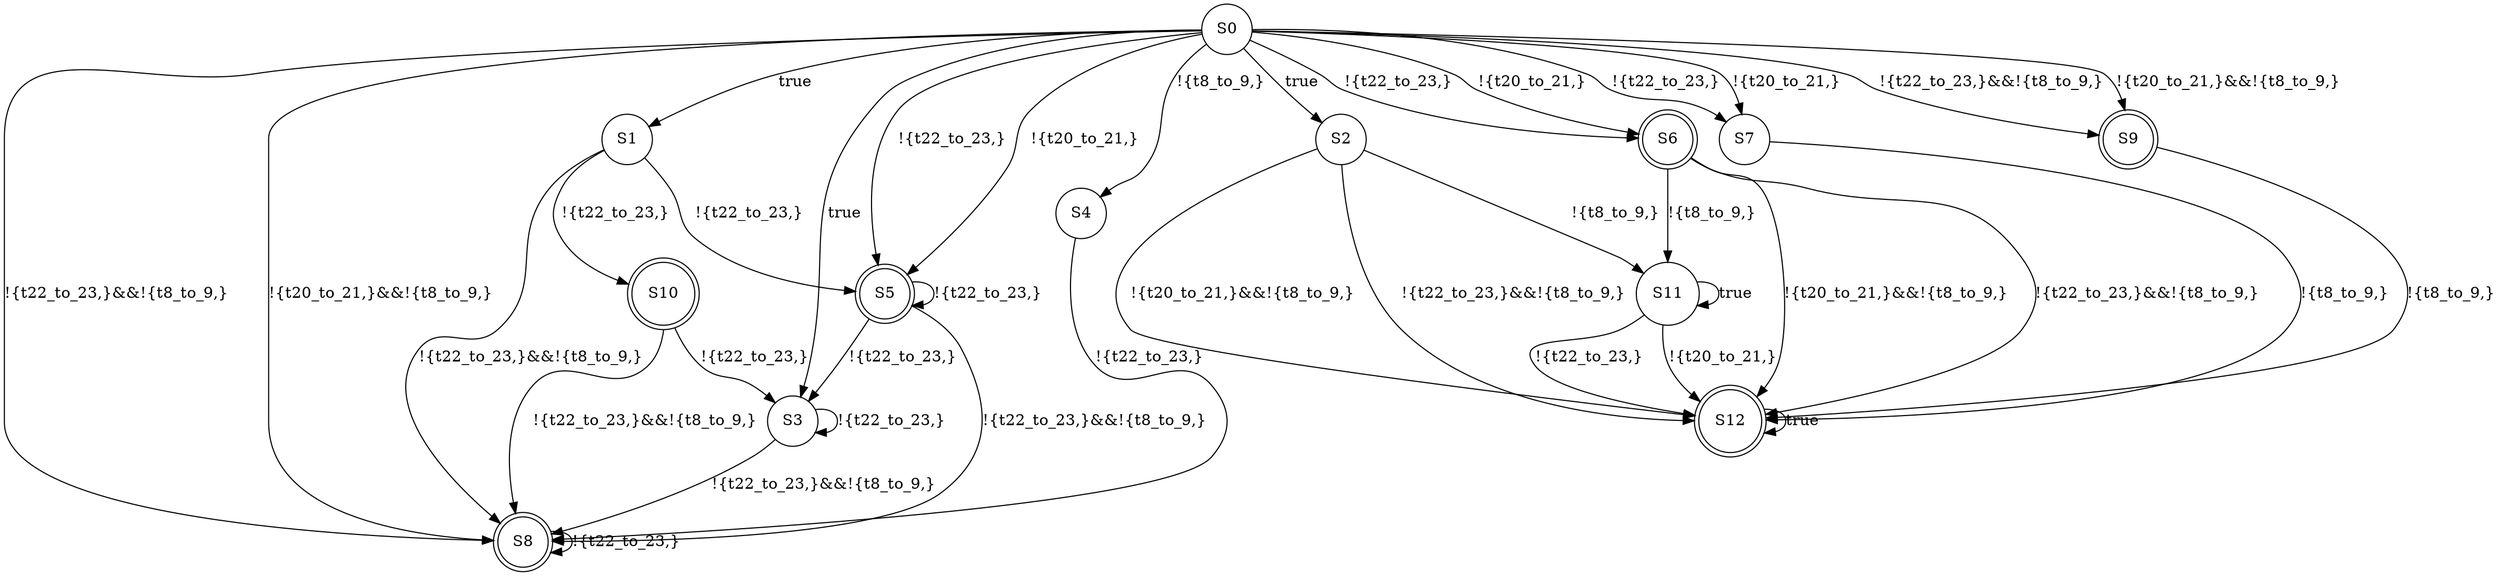 digraph BA {
	S0 [shape=circle]
	S1 [shape=circle]
	S2 [shape=circle]
	S3 [shape=circle]
	S4 [shape=circle]
	S5 [shape=doublecircle]
	S6 [shape=doublecircle]
	S7 [shape=circle]
	S8 [shape=doublecircle]
	S9 [shape=doublecircle]
	S10 [shape=doublecircle]
	S11 [shape=circle]
	S12 [shape=doublecircle]

	S0->S9 [label="!{t22_to_23,}&&!{t8_to_9,}"]
	S0->S8 [label="!{t22_to_23,}&&!{t8_to_9,}"]
	S0->S7 [label="!{t22_to_23,}"]
	S0->S6 [label="!{t22_to_23,}"]
	S0->S5 [label="!{t22_to_23,}"]
	S0->S9 [label="!{t20_to_21,}&&!{t8_to_9,}"]
	S0->S8 [label="!{t20_to_21,}&&!{t8_to_9,}"]
	S0->S7 [label="!{t20_to_21,}"]
	S0->S6 [label="!{t20_to_21,}"]
	S0->S5 [label="!{t20_to_21,}"]
	S0->S4 [label="!{t8_to_9,}"]
	S0->S3 [label="true"]
	S0->S2 [label="true"]
	S0->S1 [label="true"]
	S1->S8 [label="!{t22_to_23,}&&!{t8_to_9,}"]
	S1->S10 [label="!{t22_to_23,}"]
	S1->S5 [label="!{t22_to_23,}"]
	S2->S12 [label="!{t22_to_23,}&&!{t8_to_9,}"]
	S2->S12 [label="!{t20_to_21,}&&!{t8_to_9,}"]
	S2->S11 [label="!{t8_to_9,}"]
	S3->S8 [label="!{t22_to_23,}&&!{t8_to_9,}"]
	S3->S3 [label="!{t22_to_23,}"]
	S4->S8 [label="!{t22_to_23,}"]
	S5->S8 [label="!{t22_to_23,}&&!{t8_to_9,}"]
	S5->S3 [label="!{t22_to_23,}"]
	S5->S5 [label="!{t22_to_23,}"]
	S6->S12 [label="!{t22_to_23,}&&!{t8_to_9,}"]
	S6->S12 [label="!{t20_to_21,}&&!{t8_to_9,}"]
	S6->S11 [label="!{t8_to_9,}"]
	S7->S12 [label="!{t8_to_9,}"]
	S8->S8 [label="!{t22_to_23,}"]
	S9->S12 [label="!{t8_to_9,}"]
	S10->S8 [label="!{t22_to_23,}&&!{t8_to_9,}"]
	S10->S3 [label="!{t22_to_23,}"]
	S11->S12 [label="!{t22_to_23,}"]
	S11->S12 [label="!{t20_to_21,}"]
	S11->S11 [label="true"]
	S12->S12 [label="true"]
}
